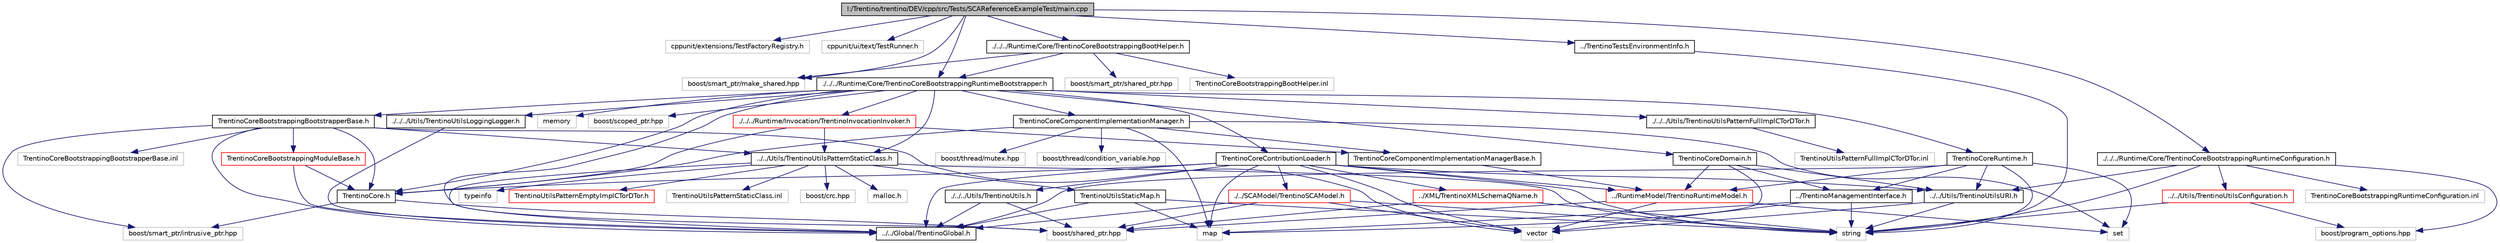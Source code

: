 digraph G
{
  edge [fontname="Helvetica",fontsize="10",labelfontname="Helvetica",labelfontsize="10"];
  node [fontname="Helvetica",fontsize="10",shape=record];
  Node1 [label="I:/Trentino/trentino/DEV/cpp/src/Tests/SCAReferenceExampleTest/main.cpp",height=0.2,width=0.4,color="black", fillcolor="grey75", style="filled" fontcolor="black"];
  Node1 -> Node2 [color="midnightblue",fontsize="10",style="solid",fontname="Helvetica"];
  Node2 [label="cppunit/extensions/TestFactoryRegistry.h",height=0.2,width=0.4,color="grey75", fillcolor="white", style="filled"];
  Node1 -> Node3 [color="midnightblue",fontsize="10",style="solid",fontname="Helvetica"];
  Node3 [label="cppunit/ui/text/TestRunner.h",height=0.2,width=0.4,color="grey75", fillcolor="white", style="filled"];
  Node1 -> Node4 [color="midnightblue",fontsize="10",style="solid",fontname="Helvetica"];
  Node4 [label="boost/smart_ptr/make_shared.hpp",height=0.2,width=0.4,color="grey75", fillcolor="white", style="filled"];
  Node1 -> Node5 [color="midnightblue",fontsize="10",style="solid",fontname="Helvetica"];
  Node5 [label="../TrentinoTestsEnvironmentInfo.h",height=0.2,width=0.4,color="black", fillcolor="white", style="filled",URL="$_trentino_tests_environment_info_8h.html"];
  Node5 -> Node6 [color="midnightblue",fontsize="10",style="solid",fontname="Helvetica"];
  Node6 [label="string",height=0.2,width=0.4,color="grey75", fillcolor="white", style="filled"];
  Node1 -> Node7 [color="midnightblue",fontsize="10",style="solid",fontname="Helvetica"];
  Node7 [label="./../../Runtime/Core/TrentinoCoreBootstrappingRuntimeBootstrapper.h",height=0.2,width=0.4,color="black", fillcolor="white", style="filled",URL="$_trentino_core_bootstrapping_runtime_bootstrapper_8h.html"];
  Node7 -> Node8 [color="midnightblue",fontsize="10",style="solid",fontname="Helvetica"];
  Node8 [label="TrentinoCoreBootstrappingBootstrapperBase.h",height=0.2,width=0.4,color="black", fillcolor="white", style="filled",URL="$_trentino_core_bootstrapping_bootstrapper_base_8h.html"];
  Node8 -> Node9 [color="midnightblue",fontsize="10",style="solid",fontname="Helvetica"];
  Node9 [label="boost/smart_ptr/intrusive_ptr.hpp",height=0.2,width=0.4,color="grey75", fillcolor="white", style="filled"];
  Node8 -> Node10 [color="midnightblue",fontsize="10",style="solid",fontname="Helvetica"];
  Node10 [label="vector",height=0.2,width=0.4,color="grey75", fillcolor="white", style="filled"];
  Node8 -> Node11 [color="midnightblue",fontsize="10",style="solid",fontname="Helvetica"];
  Node11 [label="../../Global/TrentinoGlobal.h",height=0.2,width=0.4,color="black", fillcolor="white", style="filled",URL="$_trentino_global_8h.html"];
  Node8 -> Node12 [color="midnightblue",fontsize="10",style="solid",fontname="Helvetica"];
  Node12 [label="TrentinoCore.h",height=0.2,width=0.4,color="black", fillcolor="white", style="filled",URL="$_trentino_core_8h.html"];
  Node12 -> Node13 [color="midnightblue",fontsize="10",style="solid",fontname="Helvetica"];
  Node13 [label="boost/shared_ptr.hpp",height=0.2,width=0.4,color="grey75", fillcolor="white", style="filled"];
  Node12 -> Node9 [color="midnightblue",fontsize="10",style="solid",fontname="Helvetica"];
  Node8 -> Node14 [color="midnightblue",fontsize="10",style="solid",fontname="Helvetica"];
  Node14 [label="../../Utils/TrentinoUtilsPatternStaticClass.h",height=0.2,width=0.4,color="black", fillcolor="white", style="filled",URL="$_trentino_utils_pattern_static_class_8h.html"];
  Node14 -> Node15 [color="midnightblue",fontsize="10",style="solid",fontname="Helvetica"];
  Node15 [label="boost/crc.hpp",height=0.2,width=0.4,color="grey75", fillcolor="white", style="filled"];
  Node14 -> Node6 [color="midnightblue",fontsize="10",style="solid",fontname="Helvetica"];
  Node14 -> Node16 [color="midnightblue",fontsize="10",style="solid",fontname="Helvetica"];
  Node16 [label="malloc.h",height=0.2,width=0.4,color="grey75", fillcolor="white", style="filled"];
  Node14 -> Node17 [color="midnightblue",fontsize="10",style="solid",fontname="Helvetica"];
  Node17 [label="typeinfo",height=0.2,width=0.4,color="grey75", fillcolor="white", style="filled"];
  Node14 -> Node11 [color="midnightblue",fontsize="10",style="solid",fontname="Helvetica"];
  Node14 -> Node18 [color="midnightblue",fontsize="10",style="solid",fontname="Helvetica"];
  Node18 [label="TrentinoUtilsPatternEmptyImplCTorDTor.h",height=0.2,width=0.4,color="red", fillcolor="white", style="filled",URL="$_trentino_utils_pattern_empty_impl_c_tor_d_tor_8h.html"];
  Node14 -> Node19 [color="midnightblue",fontsize="10",style="solid",fontname="Helvetica"];
  Node19 [label="TrentinoUtilsStaticMap.h",height=0.2,width=0.4,color="black", fillcolor="white", style="filled",URL="$_trentino_utils_static_map_8h.html"];
  Node19 -> Node6 [color="midnightblue",fontsize="10",style="solid",fontname="Helvetica"];
  Node19 -> Node20 [color="midnightblue",fontsize="10",style="solid",fontname="Helvetica"];
  Node20 [label="map",height=0.2,width=0.4,color="grey75", fillcolor="white", style="filled"];
  Node19 -> Node11 [color="midnightblue",fontsize="10",style="solid",fontname="Helvetica"];
  Node14 -> Node21 [color="midnightblue",fontsize="10",style="solid",fontname="Helvetica"];
  Node21 [label="TrentinoUtilsPatternStaticClass.inl",height=0.2,width=0.4,color="grey75", fillcolor="white", style="filled"];
  Node8 -> Node22 [color="midnightblue",fontsize="10",style="solid",fontname="Helvetica"];
  Node22 [label="TrentinoCoreBootstrappingModuleBase.h",height=0.2,width=0.4,color="red", fillcolor="white", style="filled",URL="$_trentino_core_bootstrapping_module_base_8h.html"];
  Node22 -> Node12 [color="midnightblue",fontsize="10",style="solid",fontname="Helvetica"];
  Node22 -> Node11 [color="midnightblue",fontsize="10",style="solid",fontname="Helvetica"];
  Node8 -> Node23 [color="midnightblue",fontsize="10",style="solid",fontname="Helvetica"];
  Node23 [label="TrentinoCoreBootstrappingBootstrapperBase.inl",height=0.2,width=0.4,color="grey75", fillcolor="white", style="filled"];
  Node7 -> Node24 [color="midnightblue",fontsize="10",style="solid",fontname="Helvetica"];
  Node24 [label="memory",height=0.2,width=0.4,color="grey75", fillcolor="white", style="filled"];
  Node7 -> Node13 [color="midnightblue",fontsize="10",style="solid",fontname="Helvetica"];
  Node7 -> Node25 [color="midnightblue",fontsize="10",style="solid",fontname="Helvetica"];
  Node25 [label="boost/scoped_ptr.hpp",height=0.2,width=0.4,color="grey75", fillcolor="white", style="filled"];
  Node7 -> Node12 [color="midnightblue",fontsize="10",style="solid",fontname="Helvetica"];
  Node7 -> Node26 [color="midnightblue",fontsize="10",style="solid",fontname="Helvetica"];
  Node26 [label="TrentinoCoreDomain.h",height=0.2,width=0.4,color="black", fillcolor="white", style="filled",URL="$_trentino_core_domain_8h.html"];
  Node26 -> Node20 [color="midnightblue",fontsize="10",style="solid",fontname="Helvetica"];
  Node26 -> Node27 [color="midnightblue",fontsize="10",style="solid",fontname="Helvetica"];
  Node27 [label="../../Utils/TrentinoUtilsURI.h",height=0.2,width=0.4,color="black", fillcolor="white", style="filled",URL="$_trentino_utils_u_r_i_8h.html"];
  Node27 -> Node10 [color="midnightblue",fontsize="10",style="solid",fontname="Helvetica"];
  Node27 -> Node6 [color="midnightblue",fontsize="10",style="solid",fontname="Helvetica"];
  Node26 -> Node28 [color="midnightblue",fontsize="10",style="solid",fontname="Helvetica"];
  Node28 [label="../TrentinoManagementInterface.h",height=0.2,width=0.4,color="black", fillcolor="white", style="filled",URL="$_trentino_management_interface_8h.html"];
  Node28 -> Node20 [color="midnightblue",fontsize="10",style="solid",fontname="Helvetica"];
  Node28 -> Node6 [color="midnightblue",fontsize="10",style="solid",fontname="Helvetica"];
  Node28 -> Node10 [color="midnightblue",fontsize="10",style="solid",fontname="Helvetica"];
  Node26 -> Node29 [color="midnightblue",fontsize="10",style="solid",fontname="Helvetica"];
  Node29 [label="../RuntimeModel/TrentinoRuntimeModel.h",height=0.2,width=0.4,color="red", fillcolor="white", style="filled",URL="$_trentino_runtime_model_8h.html"];
  Node29 -> Node10 [color="midnightblue",fontsize="10",style="solid",fontname="Helvetica"];
  Node29 -> Node30 [color="midnightblue",fontsize="10",style="solid",fontname="Helvetica"];
  Node30 [label="set",height=0.2,width=0.4,color="grey75", fillcolor="white", style="filled"];
  Node29 -> Node13 [color="midnightblue",fontsize="10",style="solid",fontname="Helvetica"];
  Node7 -> Node31 [color="midnightblue",fontsize="10",style="solid",fontname="Helvetica"];
  Node31 [label="TrentinoCoreRuntime.h",height=0.2,width=0.4,color="black", fillcolor="white", style="filled",URL="$_trentino_core_runtime_8h.html"];
  Node31 -> Node6 [color="midnightblue",fontsize="10",style="solid",fontname="Helvetica"];
  Node31 -> Node30 [color="midnightblue",fontsize="10",style="solid",fontname="Helvetica"];
  Node31 -> Node11 [color="midnightblue",fontsize="10",style="solid",fontname="Helvetica"];
  Node31 -> Node28 [color="midnightblue",fontsize="10",style="solid",fontname="Helvetica"];
  Node31 -> Node29 [color="midnightblue",fontsize="10",style="solid",fontname="Helvetica"];
  Node31 -> Node27 [color="midnightblue",fontsize="10",style="solid",fontname="Helvetica"];
  Node7 -> Node32 [color="midnightblue",fontsize="10",style="solid",fontname="Helvetica"];
  Node32 [label="TrentinoCoreComponentImplementationManager.h",height=0.2,width=0.4,color="black", fillcolor="white", style="filled",URL="$_trentino_core_component_implementation_manager_8h.html"];
  Node32 -> Node33 [color="midnightblue",fontsize="10",style="solid",fontname="Helvetica"];
  Node33 [label="TrentinoCoreComponentImplementationManagerBase.h",height=0.2,width=0.4,color="black", fillcolor="white", style="filled",URL="$_trentino_core_component_implementation_manager_base_8h.html"];
  Node33 -> Node29 [color="midnightblue",fontsize="10",style="solid",fontname="Helvetica"];
  Node32 -> Node30 [color="midnightblue",fontsize="10",style="solid",fontname="Helvetica"];
  Node32 -> Node20 [color="midnightblue",fontsize="10",style="solid",fontname="Helvetica"];
  Node32 -> Node34 [color="midnightblue",fontsize="10",style="solid",fontname="Helvetica"];
  Node34 [label="boost/thread/mutex.hpp",height=0.2,width=0.4,color="grey75", fillcolor="white", style="filled"];
  Node32 -> Node35 [color="midnightblue",fontsize="10",style="solid",fontname="Helvetica"];
  Node35 [label="boost/thread/condition_variable.hpp",height=0.2,width=0.4,color="grey75", fillcolor="white", style="filled"];
  Node32 -> Node12 [color="midnightblue",fontsize="10",style="solid",fontname="Helvetica"];
  Node7 -> Node36 [color="midnightblue",fontsize="10",style="solid",fontname="Helvetica"];
  Node36 [label="TrentinoCoreContributionLoader.h",height=0.2,width=0.4,color="black", fillcolor="white", style="filled",URL="$_trentino_core_contribution_loader_8h.html"];
  Node36 -> Node6 [color="midnightblue",fontsize="10",style="solid",fontname="Helvetica"];
  Node36 -> Node10 [color="midnightblue",fontsize="10",style="solid",fontname="Helvetica"];
  Node36 -> Node20 [color="midnightblue",fontsize="10",style="solid",fontname="Helvetica"];
  Node36 -> Node12 [color="midnightblue",fontsize="10",style="solid",fontname="Helvetica"];
  Node36 -> Node11 [color="midnightblue",fontsize="10",style="solid",fontname="Helvetica"];
  Node36 -> Node37 [color="midnightblue",fontsize="10",style="solid",fontname="Helvetica"];
  Node37 [label="./../../Utils/TrentinoUtils.h",height=0.2,width=0.4,color="black", fillcolor="white", style="filled",URL="$_trentino_utils_8h.html"];
  Node37 -> Node13 [color="midnightblue",fontsize="10",style="solid",fontname="Helvetica"];
  Node37 -> Node11 [color="midnightblue",fontsize="10",style="solid",fontname="Helvetica"];
  Node36 -> Node27 [color="midnightblue",fontsize="10",style="solid",fontname="Helvetica"];
  Node36 -> Node38 [color="midnightblue",fontsize="10",style="solid",fontname="Helvetica"];
  Node38 [label="./../SCAModel/TrentinoSCAModel.h",height=0.2,width=0.4,color="red", fillcolor="white", style="filled",URL="$_trentino_s_c_a_model_8h.html"];
  Node38 -> Node10 [color="midnightblue",fontsize="10",style="solid",fontname="Helvetica"];
  Node38 -> Node6 [color="midnightblue",fontsize="10",style="solid",fontname="Helvetica"];
  Node38 -> Node13 [color="midnightblue",fontsize="10",style="solid",fontname="Helvetica"];
  Node38 -> Node11 [color="midnightblue",fontsize="10",style="solid",fontname="Helvetica"];
  Node36 -> Node29 [color="midnightblue",fontsize="10",style="solid",fontname="Helvetica"];
  Node36 -> Node39 [color="midnightblue",fontsize="10",style="solid",fontname="Helvetica"];
  Node39 [label="../XML/TrentinoXMLSchemaQName.h",height=0.2,width=0.4,color="red", fillcolor="white", style="filled",URL="$_trentino_x_m_l_schema_q_name_8h.html"];
  Node39 -> Node6 [color="midnightblue",fontsize="10",style="solid",fontname="Helvetica"];
  Node39 -> Node13 [color="midnightblue",fontsize="10",style="solid",fontname="Helvetica"];
  Node7 -> Node14 [color="midnightblue",fontsize="10",style="solid",fontname="Helvetica"];
  Node7 -> Node40 [color="midnightblue",fontsize="10",style="solid",fontname="Helvetica"];
  Node40 [label="./../../Utils/TrentinoUtilsPatternFullImplCTorDTor.h",height=0.2,width=0.4,color="black", fillcolor="white", style="filled",URL="$_trentino_utils_pattern_full_impl_c_tor_d_tor_8h.html"];
  Node40 -> Node41 [color="midnightblue",fontsize="10",style="solid",fontname="Helvetica"];
  Node41 [label="TrentinoUtilsPatternFullImplCTorDTor.inl",height=0.2,width=0.4,color="grey75", fillcolor="white", style="filled"];
  Node7 -> Node42 [color="midnightblue",fontsize="10",style="solid",fontname="Helvetica"];
  Node42 [label="./../../Utils/TrentinoUtilsLoggingLogger.h",height=0.2,width=0.4,color="black", fillcolor="white", style="filled",URL="$_trentino_utils_logging_logger_8h.html"];
  Node42 -> Node11 [color="midnightblue",fontsize="10",style="solid",fontname="Helvetica"];
  Node7 -> Node43 [color="midnightblue",fontsize="10",style="solid",fontname="Helvetica"];
  Node43 [label="./../../Runtime/Invocation/TrentinoInvocationInvoker.h",height=0.2,width=0.4,color="red", fillcolor="white", style="filled",URL="$_trentino_invocation_invoker_8h.html"];
  Node43 -> Node14 [color="midnightblue",fontsize="10",style="solid",fontname="Helvetica"];
  Node43 -> Node12 [color="midnightblue",fontsize="10",style="solid",fontname="Helvetica"];
  Node43 -> Node33 [color="midnightblue",fontsize="10",style="solid",fontname="Helvetica"];
  Node1 -> Node44 [color="midnightblue",fontsize="10",style="solid",fontname="Helvetica"];
  Node44 [label="./../../Runtime/Core/TrentinoCoreBootstrappingBootHelper.h",height=0.2,width=0.4,color="black", fillcolor="white", style="filled",URL="$_trentino_core_bootstrapping_boot_helper_8h.html"];
  Node44 -> Node45 [color="midnightblue",fontsize="10",style="solid",fontname="Helvetica"];
  Node45 [label="boost/smart_ptr/shared_ptr.hpp",height=0.2,width=0.4,color="grey75", fillcolor="white", style="filled"];
  Node44 -> Node4 [color="midnightblue",fontsize="10",style="solid",fontname="Helvetica"];
  Node44 -> Node7 [color="midnightblue",fontsize="10",style="solid",fontname="Helvetica"];
  Node44 -> Node46 [color="midnightblue",fontsize="10",style="solid",fontname="Helvetica"];
  Node46 [label="TrentinoCoreBootstrappingBootHelper.inl",height=0.2,width=0.4,color="grey75", fillcolor="white", style="filled"];
  Node1 -> Node47 [color="midnightblue",fontsize="10",style="solid",fontname="Helvetica"];
  Node47 [label="./../../Runtime/Core/TrentinoCoreBootstrappingRuntimeConfiguration.h",height=0.2,width=0.4,color="black", fillcolor="white", style="filled",URL="$_trentino_core_bootstrapping_runtime_configuration_8h.html"];
  Node47 -> Node6 [color="midnightblue",fontsize="10",style="solid",fontname="Helvetica"];
  Node47 -> Node48 [color="midnightblue",fontsize="10",style="solid",fontname="Helvetica"];
  Node48 [label="../../Utils/TrentinoUtilsConfiguration.h",height=0.2,width=0.4,color="red", fillcolor="white", style="filled",URL="$_trentino_utils_configuration_8h.html"];
  Node48 -> Node6 [color="midnightblue",fontsize="10",style="solid",fontname="Helvetica"];
  Node48 -> Node49 [color="midnightblue",fontsize="10",style="solid",fontname="Helvetica"];
  Node49 [label="boost/program_options.hpp",height=0.2,width=0.4,color="grey75", fillcolor="white", style="filled"];
  Node47 -> Node27 [color="midnightblue",fontsize="10",style="solid",fontname="Helvetica"];
  Node47 -> Node50 [color="midnightblue",fontsize="10",style="solid",fontname="Helvetica"];
  Node50 [label="TrentinoCoreBootstrappingRuntimeConfiguration.inl",height=0.2,width=0.4,color="grey75", fillcolor="white", style="filled"];
  Node47 -> Node49 [color="midnightblue",fontsize="10",style="solid",fontname="Helvetica"];
}
